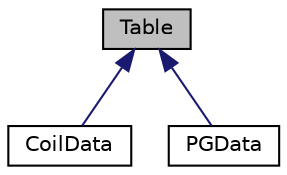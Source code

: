 digraph "Table"
{
  edge [fontname="Helvetica",fontsize="10",labelfontname="Helvetica",labelfontsize="10"];
  node [fontname="Helvetica",fontsize="10",shape=record];
  Node1 [label="Table",height=0.2,width=0.4,color="black", fillcolor="grey75", style="filled", fontcolor="black"];
  Node1 -> Node2 [dir="back",color="midnightblue",fontsize="10",style="solid",fontname="Helvetica"];
  Node2 [label="CoilData",height=0.2,width=0.4,color="black", fillcolor="white", style="filled",URL="$class_coil_data.html",tooltip="A container for the r and z location (m) and currents (A) of external coils. "];
  Node1 -> Node3 [dir="back",color="midnightblue",fontsize="10",style="solid",fontname="Helvetica"];
  Node3 [label="PGData",height=0.2,width=0.4,color="black", fillcolor="white", style="filled",URL="$class_p_g_data.html",tooltip="A container for one sort of data describing initial P and G. "];
}

